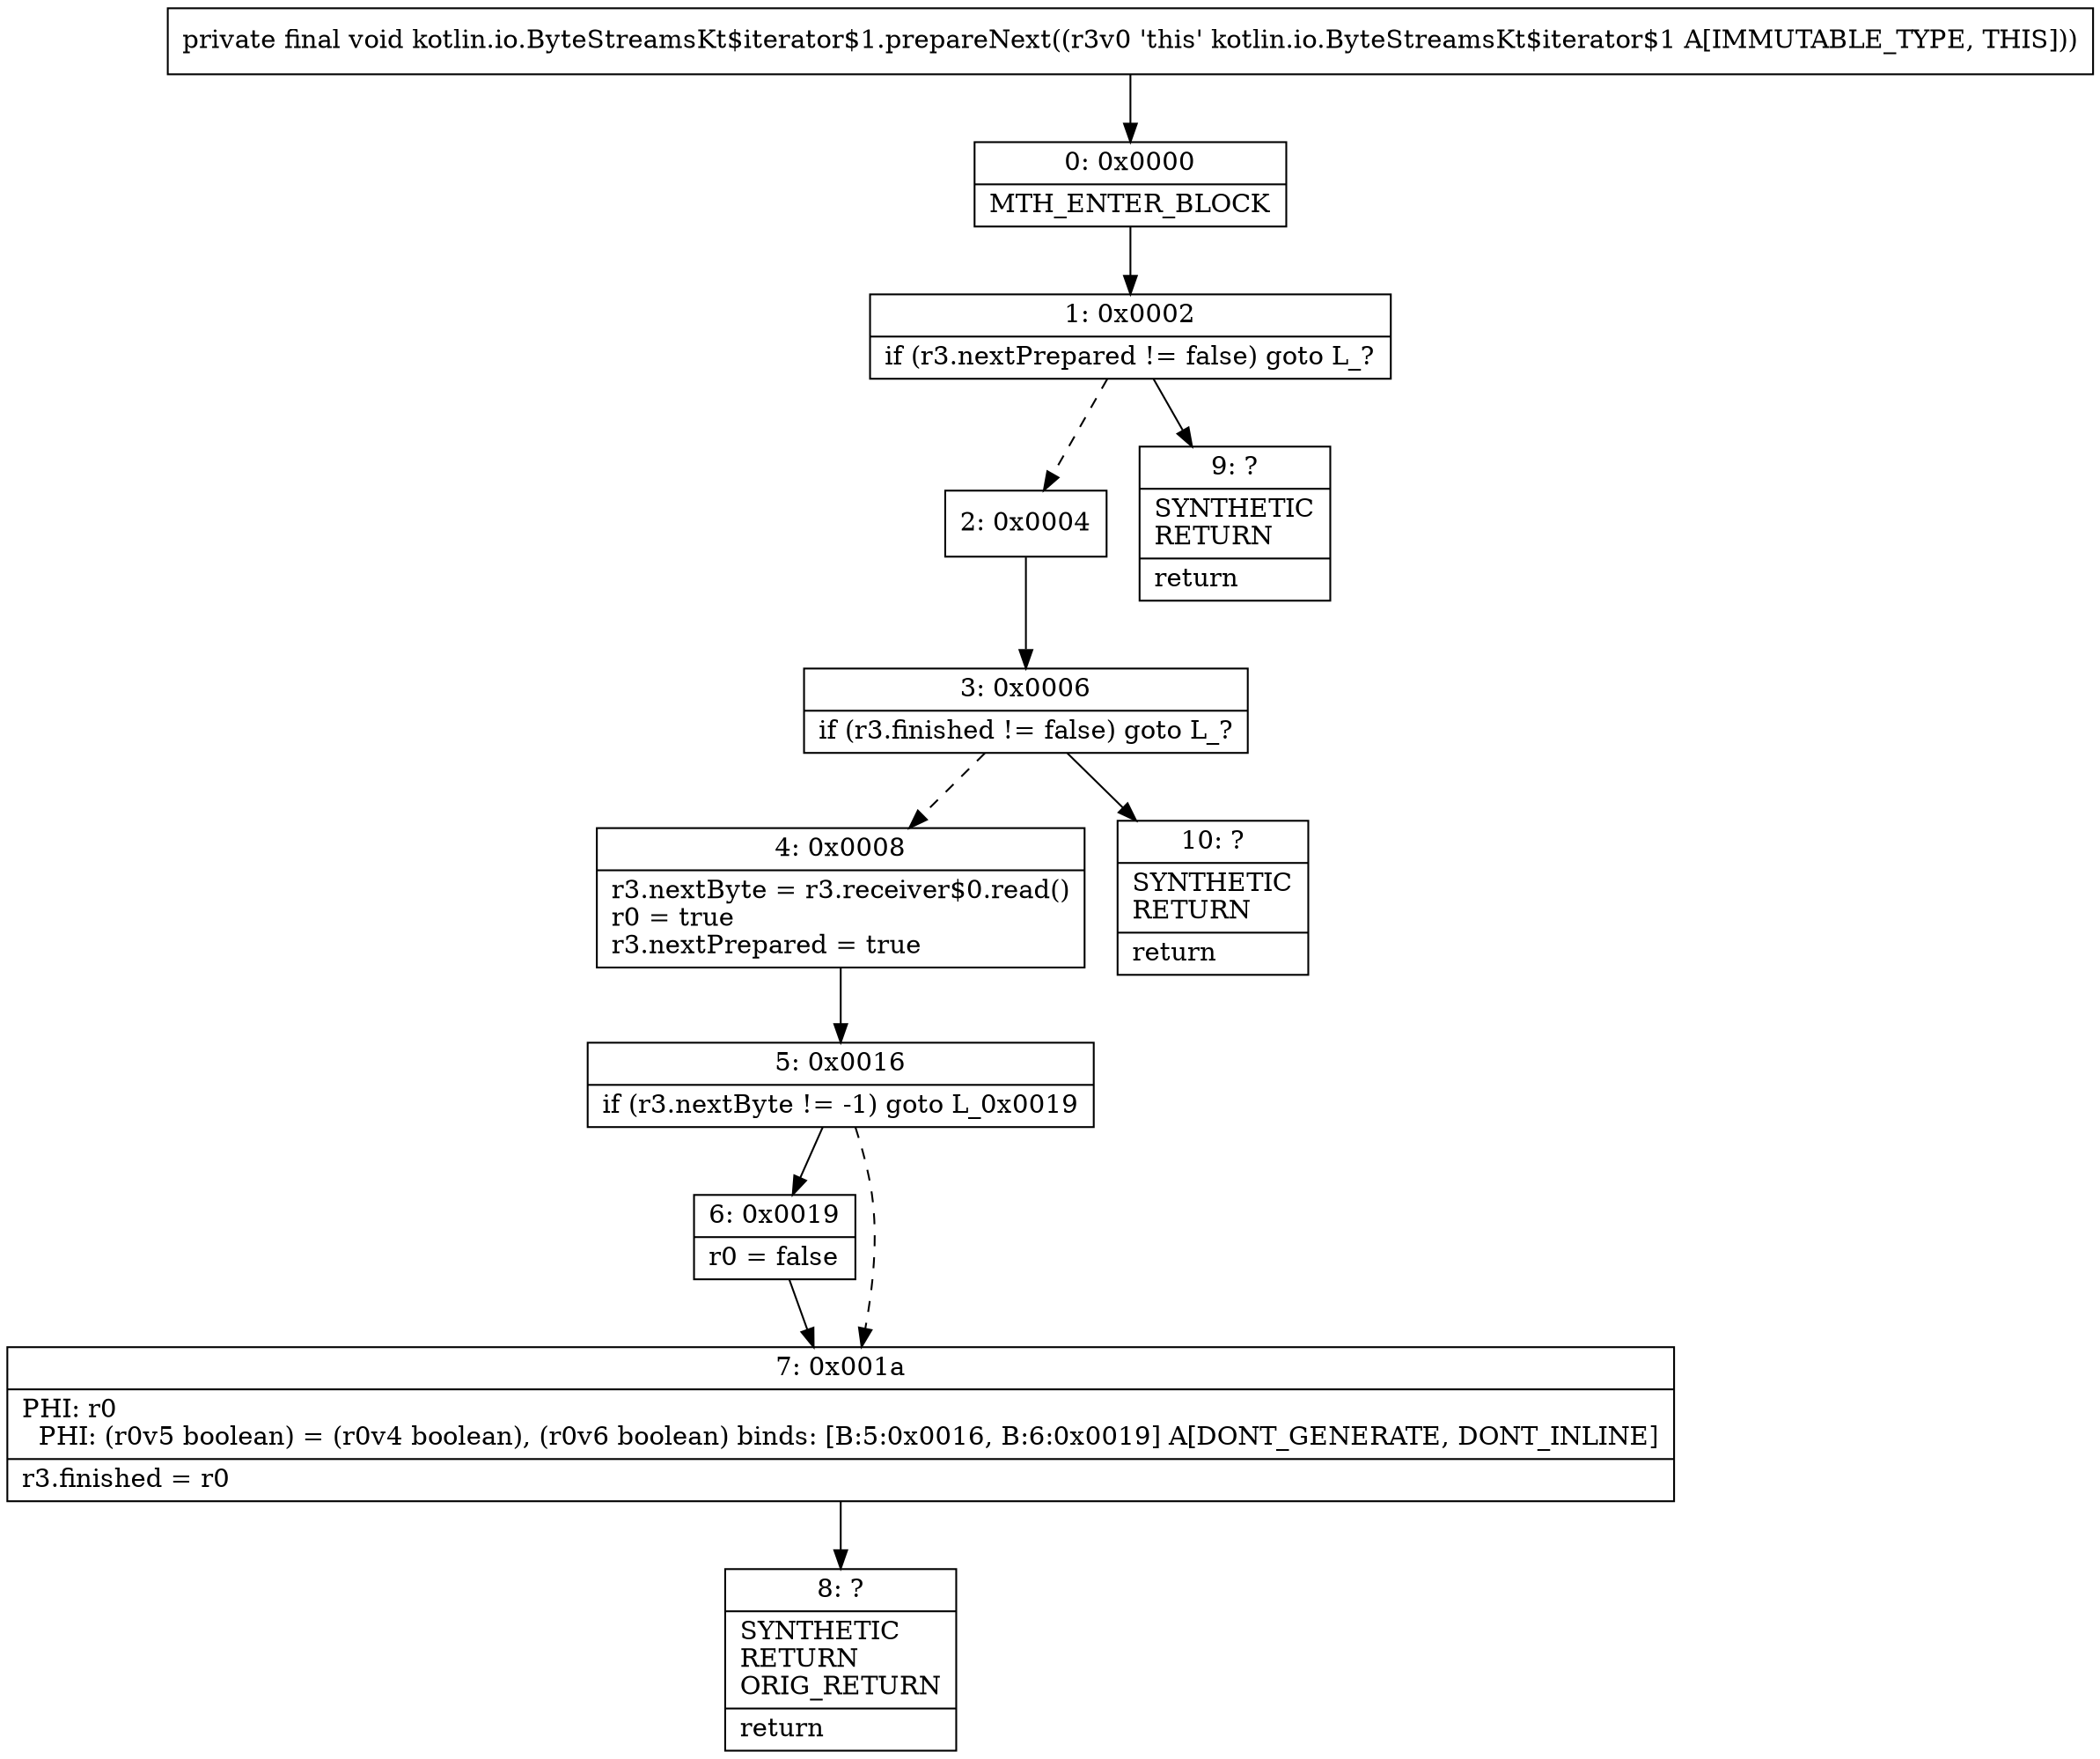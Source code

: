 digraph "CFG forkotlin.io.ByteStreamsKt$iterator$1.prepareNext()V" {
Node_0 [shape=record,label="{0\:\ 0x0000|MTH_ENTER_BLOCK\l}"];
Node_1 [shape=record,label="{1\:\ 0x0002|if (r3.nextPrepared != false) goto L_?\l}"];
Node_2 [shape=record,label="{2\:\ 0x0004}"];
Node_3 [shape=record,label="{3\:\ 0x0006|if (r3.finished != false) goto L_?\l}"];
Node_4 [shape=record,label="{4\:\ 0x0008|r3.nextByte = r3.receiver$0.read()\lr0 = true\lr3.nextPrepared = true\l}"];
Node_5 [shape=record,label="{5\:\ 0x0016|if (r3.nextByte != \-1) goto L_0x0019\l}"];
Node_6 [shape=record,label="{6\:\ 0x0019|r0 = false\l}"];
Node_7 [shape=record,label="{7\:\ 0x001a|PHI: r0 \l  PHI: (r0v5 boolean) = (r0v4 boolean), (r0v6 boolean) binds: [B:5:0x0016, B:6:0x0019] A[DONT_GENERATE, DONT_INLINE]\l|r3.finished = r0\l}"];
Node_8 [shape=record,label="{8\:\ ?|SYNTHETIC\lRETURN\lORIG_RETURN\l|return\l}"];
Node_9 [shape=record,label="{9\:\ ?|SYNTHETIC\lRETURN\l|return\l}"];
Node_10 [shape=record,label="{10\:\ ?|SYNTHETIC\lRETURN\l|return\l}"];
MethodNode[shape=record,label="{private final void kotlin.io.ByteStreamsKt$iterator$1.prepareNext((r3v0 'this' kotlin.io.ByteStreamsKt$iterator$1 A[IMMUTABLE_TYPE, THIS])) }"];
MethodNode -> Node_0;
Node_0 -> Node_1;
Node_1 -> Node_2[style=dashed];
Node_1 -> Node_9;
Node_2 -> Node_3;
Node_3 -> Node_4[style=dashed];
Node_3 -> Node_10;
Node_4 -> Node_5;
Node_5 -> Node_6;
Node_5 -> Node_7[style=dashed];
Node_6 -> Node_7;
Node_7 -> Node_8;
}

